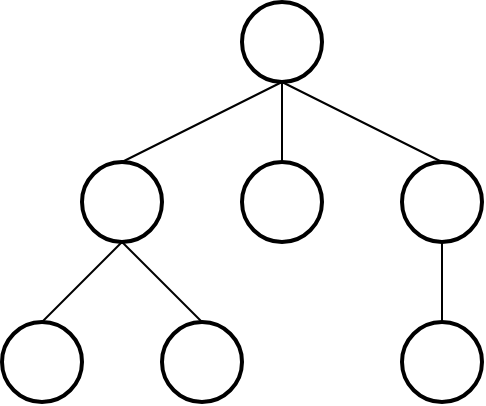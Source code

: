 <mxfile version="11.1.1" type="device"><diagram id="CBUNW1JNfoZGfiTs2ZZP" name="第 1 页"><mxGraphModel dx="749" dy="564" grid="1" gridSize="10" guides="1" tooltips="1" connect="1" arrows="1" fold="1" page="1" pageScale="1" pageWidth="827" pageHeight="1169" math="0" shadow="0"><root><mxCell id="0"/><mxCell id="1" parent="0"/><mxCell id="0LyYwLv7M1c2HiBieGyb-10" style="rounded=0;orthogonalLoop=1;jettySize=auto;html=1;exitX=0.5;exitY=1;exitDx=0;exitDy=0;entryX=0.5;entryY=0;entryDx=0;entryDy=0;endArrow=none;endFill=0;" parent="1" source="0LyYwLv7M1c2HiBieGyb-1" target="0LyYwLv7M1c2HiBieGyb-5" edge="1"><mxGeometry relative="1" as="geometry"/></mxCell><mxCell id="0LyYwLv7M1c2HiBieGyb-11" style="edgeStyle=none;rounded=0;orthogonalLoop=1;jettySize=auto;html=1;exitX=0.5;exitY=1;exitDx=0;exitDy=0;endArrow=none;endFill=0;" parent="1" source="0LyYwLv7M1c2HiBieGyb-1" target="0LyYwLv7M1c2HiBieGyb-4" edge="1"><mxGeometry relative="1" as="geometry"/></mxCell><mxCell id="0LyYwLv7M1c2HiBieGyb-12" style="edgeStyle=none;rounded=0;orthogonalLoop=1;jettySize=auto;html=1;exitX=0.5;exitY=1;exitDx=0;exitDy=0;entryX=0.5;entryY=0;entryDx=0;entryDy=0;endArrow=none;endFill=0;" parent="1" source="0LyYwLv7M1c2HiBieGyb-1" target="0LyYwLv7M1c2HiBieGyb-6" edge="1"><mxGeometry relative="1" as="geometry"/></mxCell><mxCell id="0LyYwLv7M1c2HiBieGyb-1" value="" style="ellipse;whiteSpace=wrap;html=1;aspect=fixed;strokeWidth=2;" parent="1" vertex="1"><mxGeometry x="160" y="40" width="40" height="40" as="geometry"/></mxCell><mxCell id="0LyYwLv7M1c2HiBieGyb-4" value="" style="ellipse;whiteSpace=wrap;html=1;aspect=fixed;strokeWidth=2;" parent="1" vertex="1"><mxGeometry x="160" y="120" width="40" height="40" as="geometry"/></mxCell><mxCell id="0LyYwLv7M1c2HiBieGyb-14" style="edgeStyle=none;rounded=0;orthogonalLoop=1;jettySize=auto;html=1;exitX=0.5;exitY=1;exitDx=0;exitDy=0;entryX=0.5;entryY=0;entryDx=0;entryDy=0;endArrow=none;endFill=0;" parent="1" source="0LyYwLv7M1c2HiBieGyb-5" target="0LyYwLv7M1c2HiBieGyb-8" edge="1"><mxGeometry relative="1" as="geometry"/></mxCell><mxCell id="0LyYwLv7M1c2HiBieGyb-15" style="edgeStyle=none;rounded=0;orthogonalLoop=1;jettySize=auto;html=1;exitX=0.5;exitY=1;exitDx=0;exitDy=0;entryX=0.5;entryY=0;entryDx=0;entryDy=0;endArrow=none;endFill=0;" parent="1" source="0LyYwLv7M1c2HiBieGyb-5" target="0LyYwLv7M1c2HiBieGyb-9" edge="1"><mxGeometry relative="1" as="geometry"/></mxCell><mxCell id="0LyYwLv7M1c2HiBieGyb-5" value="" style="ellipse;whiteSpace=wrap;html=1;aspect=fixed;strokeWidth=2;" parent="1" vertex="1"><mxGeometry x="80" y="120" width="40" height="40" as="geometry"/></mxCell><mxCell id="0LyYwLv7M1c2HiBieGyb-13" style="edgeStyle=none;rounded=0;orthogonalLoop=1;jettySize=auto;html=1;exitX=0.5;exitY=1;exitDx=0;exitDy=0;entryX=0.5;entryY=0;entryDx=0;entryDy=0;endArrow=none;endFill=0;" parent="1" source="0LyYwLv7M1c2HiBieGyb-6" target="0LyYwLv7M1c2HiBieGyb-7" edge="1"><mxGeometry relative="1" as="geometry"/></mxCell><mxCell id="0LyYwLv7M1c2HiBieGyb-6" value="" style="ellipse;whiteSpace=wrap;html=1;aspect=fixed;strokeWidth=2;" parent="1" vertex="1"><mxGeometry x="240" y="120" width="40" height="40" as="geometry"/></mxCell><mxCell id="0LyYwLv7M1c2HiBieGyb-7" value="" style="ellipse;whiteSpace=wrap;html=1;aspect=fixed;strokeWidth=2;" parent="1" vertex="1"><mxGeometry x="240" y="200" width="40" height="40" as="geometry"/></mxCell><mxCell id="0LyYwLv7M1c2HiBieGyb-8" value="" style="ellipse;whiteSpace=wrap;html=1;aspect=fixed;strokeWidth=2;" parent="1" vertex="1"><mxGeometry x="120" y="200" width="40" height="40" as="geometry"/></mxCell><mxCell id="0LyYwLv7M1c2HiBieGyb-9" value="" style="ellipse;whiteSpace=wrap;html=1;aspect=fixed;strokeWidth=2;" parent="1" vertex="1"><mxGeometry x="40" y="200" width="40" height="40" as="geometry"/></mxCell></root></mxGraphModel></diagram></mxfile>